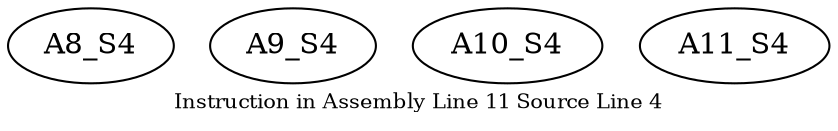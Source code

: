 digraph{
	node [ ]
	edge [ ]
	A8_S4 [ ]
	A9_S4 [ ]
	A10_S4 [ ]
	A11_S4 [ ]
	label = "Instruction in Assembly Line 11 Source Line 4"
	fontsize = "10"
}